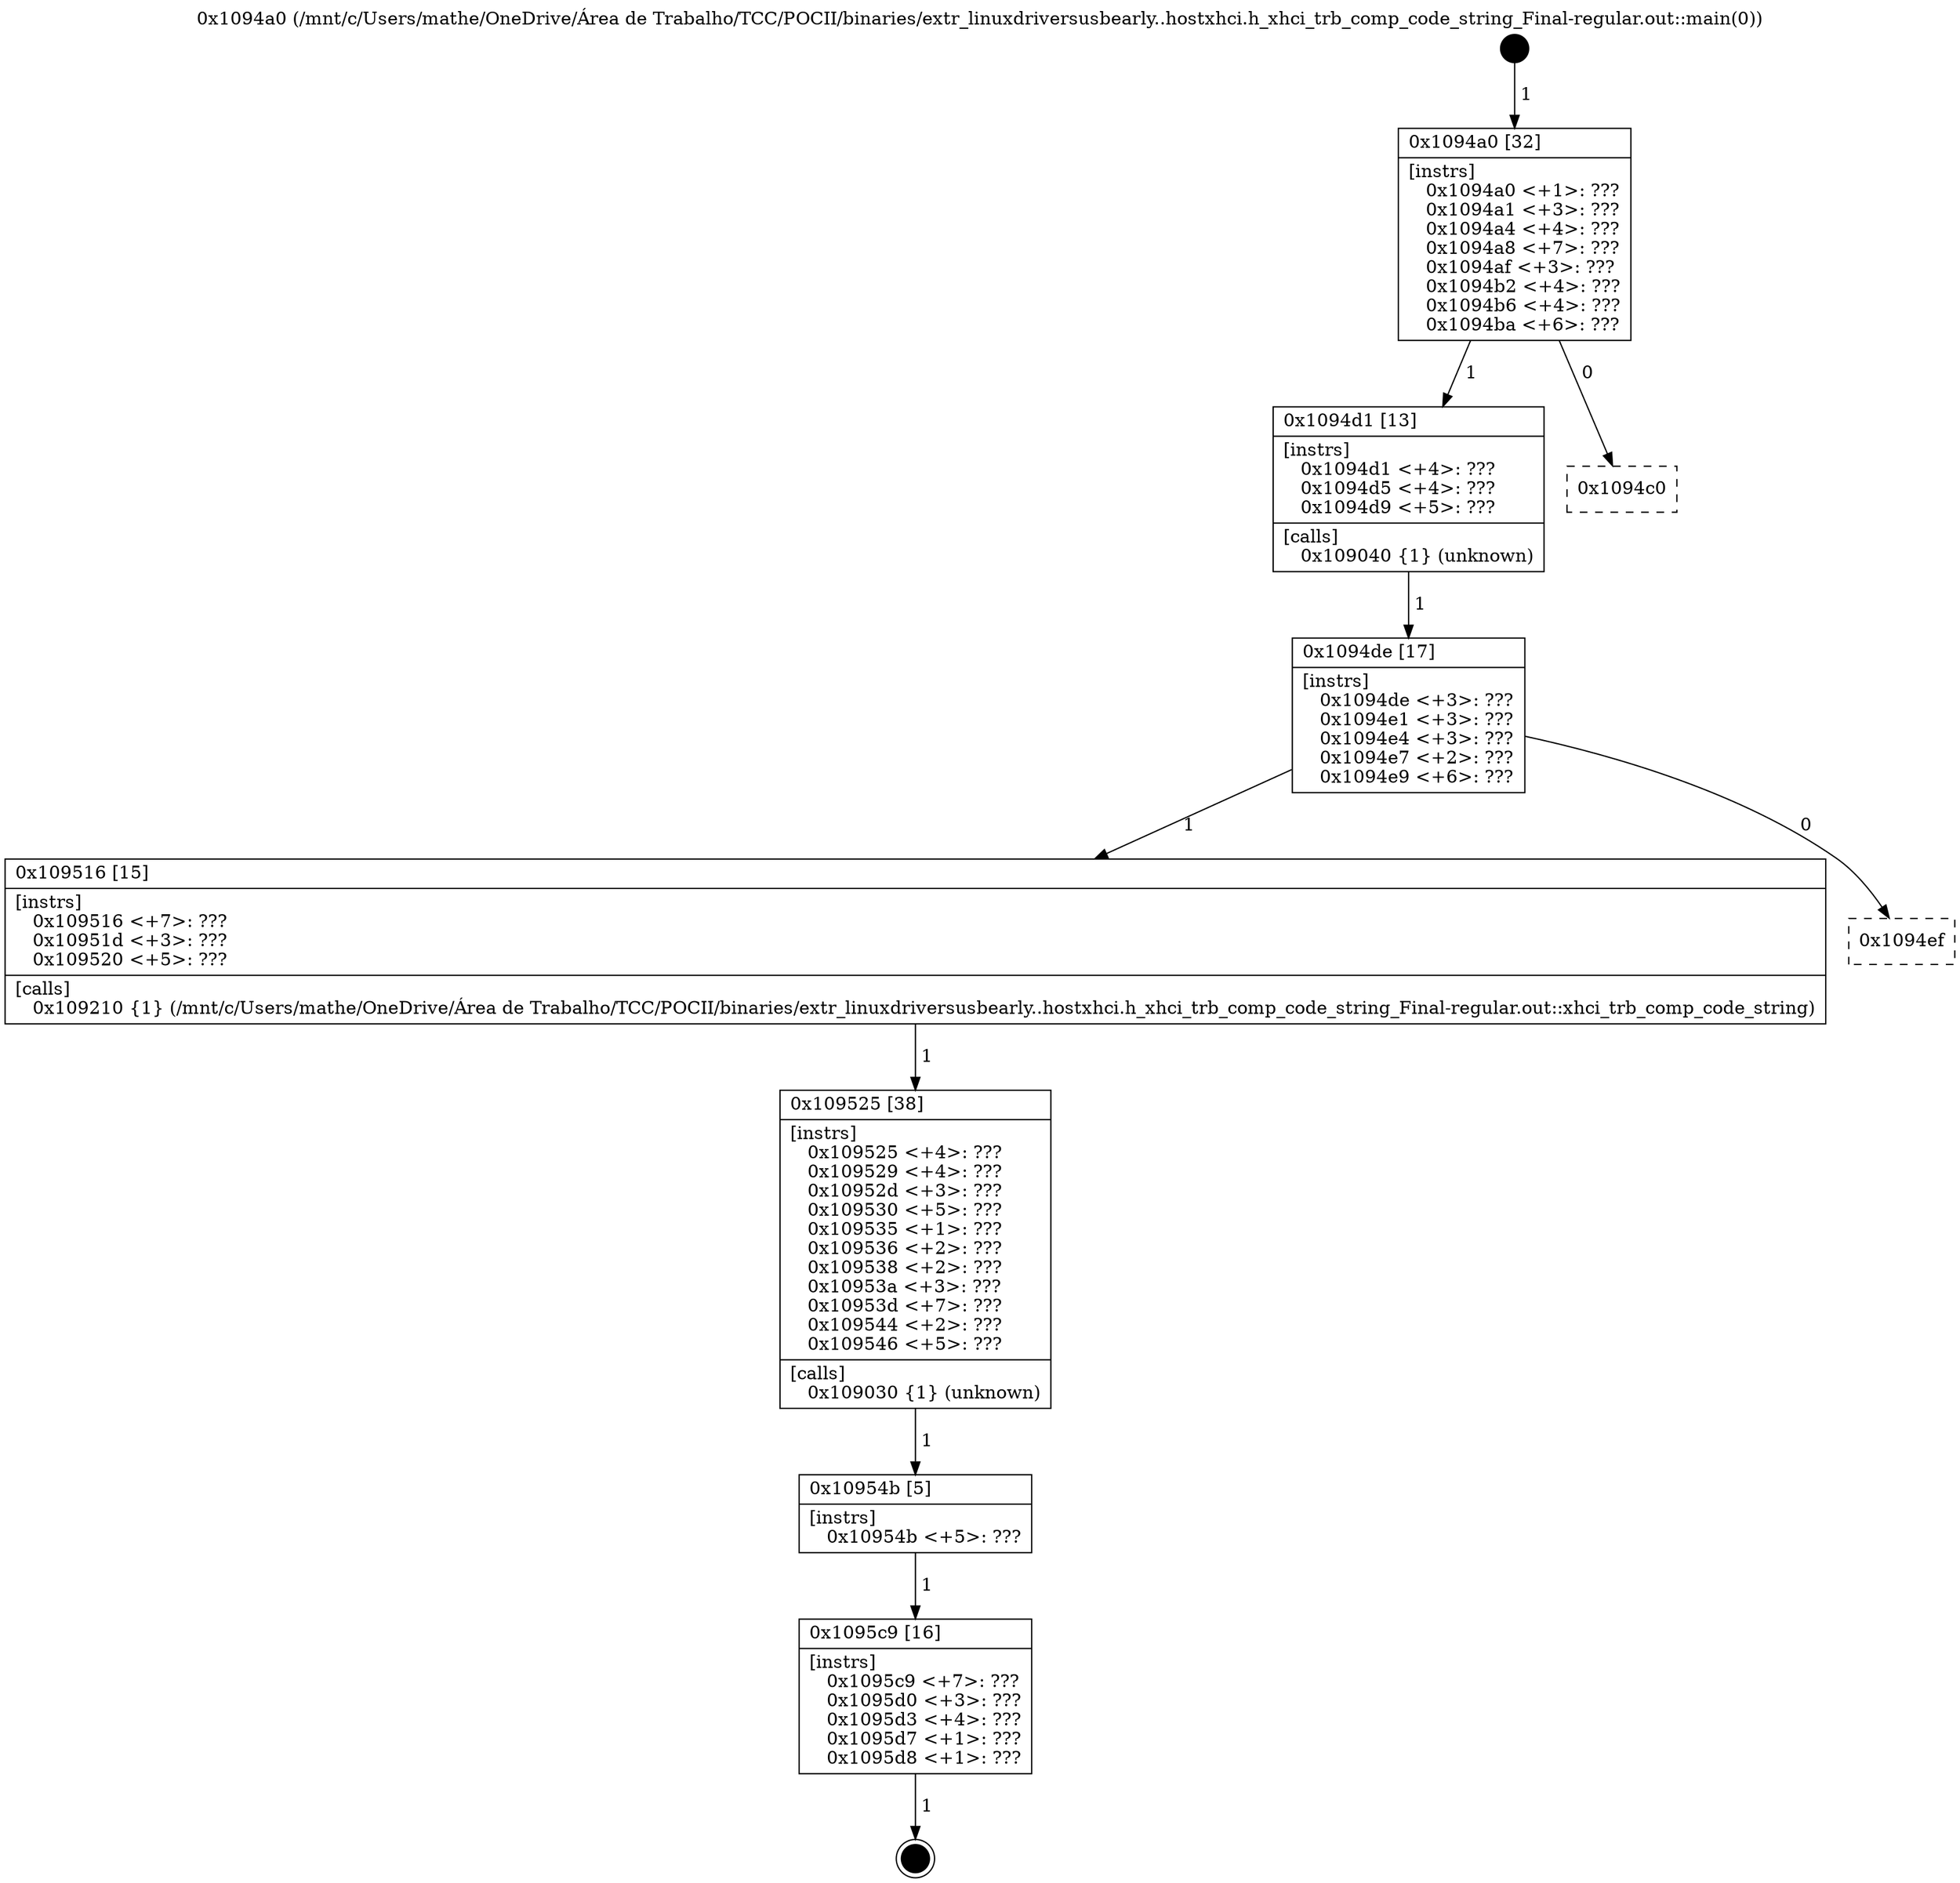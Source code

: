 digraph "0x1094a0" {
  label = "0x1094a0 (/mnt/c/Users/mathe/OneDrive/Área de Trabalho/TCC/POCII/binaries/extr_linuxdriversusbearly..hostxhci.h_xhci_trb_comp_code_string_Final-regular.out::main(0))"
  labelloc = "t"
  node[shape=record]

  Entry [label="",width=0.3,height=0.3,shape=circle,fillcolor=black,style=filled]
  "0x1094a0" [label="{
     0x1094a0 [32]\l
     | [instrs]\l
     &nbsp;&nbsp;0x1094a0 \<+1\>: ???\l
     &nbsp;&nbsp;0x1094a1 \<+3\>: ???\l
     &nbsp;&nbsp;0x1094a4 \<+4\>: ???\l
     &nbsp;&nbsp;0x1094a8 \<+7\>: ???\l
     &nbsp;&nbsp;0x1094af \<+3\>: ???\l
     &nbsp;&nbsp;0x1094b2 \<+4\>: ???\l
     &nbsp;&nbsp;0x1094b6 \<+4\>: ???\l
     &nbsp;&nbsp;0x1094ba \<+6\>: ???\l
  }"]
  "0x1094d1" [label="{
     0x1094d1 [13]\l
     | [instrs]\l
     &nbsp;&nbsp;0x1094d1 \<+4\>: ???\l
     &nbsp;&nbsp;0x1094d5 \<+4\>: ???\l
     &nbsp;&nbsp;0x1094d9 \<+5\>: ???\l
     | [calls]\l
     &nbsp;&nbsp;0x109040 \{1\} (unknown)\l
  }"]
  "0x1094c0" [label="{
     0x1094c0\l
  }", style=dashed]
  "0x1094de" [label="{
     0x1094de [17]\l
     | [instrs]\l
     &nbsp;&nbsp;0x1094de \<+3\>: ???\l
     &nbsp;&nbsp;0x1094e1 \<+3\>: ???\l
     &nbsp;&nbsp;0x1094e4 \<+3\>: ???\l
     &nbsp;&nbsp;0x1094e7 \<+2\>: ???\l
     &nbsp;&nbsp;0x1094e9 \<+6\>: ???\l
  }"]
  "0x109516" [label="{
     0x109516 [15]\l
     | [instrs]\l
     &nbsp;&nbsp;0x109516 \<+7\>: ???\l
     &nbsp;&nbsp;0x10951d \<+3\>: ???\l
     &nbsp;&nbsp;0x109520 \<+5\>: ???\l
     | [calls]\l
     &nbsp;&nbsp;0x109210 \{1\} (/mnt/c/Users/mathe/OneDrive/Área de Trabalho/TCC/POCII/binaries/extr_linuxdriversusbearly..hostxhci.h_xhci_trb_comp_code_string_Final-regular.out::xhci_trb_comp_code_string)\l
  }"]
  "0x1094ef" [label="{
     0x1094ef\l
  }", style=dashed]
  "0x109525" [label="{
     0x109525 [38]\l
     | [instrs]\l
     &nbsp;&nbsp;0x109525 \<+4\>: ???\l
     &nbsp;&nbsp;0x109529 \<+4\>: ???\l
     &nbsp;&nbsp;0x10952d \<+3\>: ???\l
     &nbsp;&nbsp;0x109530 \<+5\>: ???\l
     &nbsp;&nbsp;0x109535 \<+1\>: ???\l
     &nbsp;&nbsp;0x109536 \<+2\>: ???\l
     &nbsp;&nbsp;0x109538 \<+2\>: ???\l
     &nbsp;&nbsp;0x10953a \<+3\>: ???\l
     &nbsp;&nbsp;0x10953d \<+7\>: ???\l
     &nbsp;&nbsp;0x109544 \<+2\>: ???\l
     &nbsp;&nbsp;0x109546 \<+5\>: ???\l
     | [calls]\l
     &nbsp;&nbsp;0x109030 \{1\} (unknown)\l
  }"]
  "0x10954b" [label="{
     0x10954b [5]\l
     | [instrs]\l
     &nbsp;&nbsp;0x10954b \<+5\>: ???\l
  }"]
  "0x1095c9" [label="{
     0x1095c9 [16]\l
     | [instrs]\l
     &nbsp;&nbsp;0x1095c9 \<+7\>: ???\l
     &nbsp;&nbsp;0x1095d0 \<+3\>: ???\l
     &nbsp;&nbsp;0x1095d3 \<+4\>: ???\l
     &nbsp;&nbsp;0x1095d7 \<+1\>: ???\l
     &nbsp;&nbsp;0x1095d8 \<+1\>: ???\l
  }"]
  Exit [label="",width=0.3,height=0.3,shape=circle,fillcolor=black,style=filled,peripheries=2]
  Entry -> "0x1094a0" [label=" 1"]
  "0x1094a0" -> "0x1094d1" [label=" 1"]
  "0x1094a0" -> "0x1094c0" [label=" 0"]
  "0x1094d1" -> "0x1094de" [label=" 1"]
  "0x1094de" -> "0x109516" [label=" 1"]
  "0x1094de" -> "0x1094ef" [label=" 0"]
  "0x109516" -> "0x109525" [label=" 1"]
  "0x109525" -> "0x10954b" [label=" 1"]
  "0x10954b" -> "0x1095c9" [label=" 1"]
  "0x1095c9" -> Exit [label=" 1"]
}
